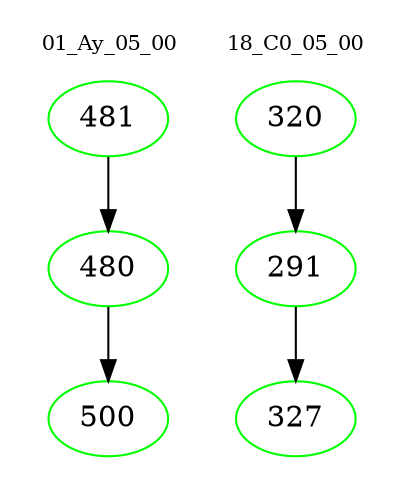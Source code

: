 digraph{
subgraph cluster_0 {
color = white
label = "01_Ay_05_00";
fontsize=10;
T0_481 [label="481", color="green"]
T0_481 -> T0_480 [color="black"]
T0_480 [label="480", color="green"]
T0_480 -> T0_500 [color="black"]
T0_500 [label="500", color="green"]
}
subgraph cluster_1 {
color = white
label = "18_C0_05_00";
fontsize=10;
T1_320 [label="320", color="green"]
T1_320 -> T1_291 [color="black"]
T1_291 [label="291", color="green"]
T1_291 -> T1_327 [color="black"]
T1_327 [label="327", color="green"]
}
}
